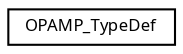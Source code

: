 digraph "Graphical Class Hierarchy"
{
  edge [fontname="Sans",fontsize="8",labelfontname="Sans",labelfontsize="8"];
  node [fontname="Sans",fontsize="8",shape=record];
  rankdir="LR";
  Node1 [label="OPAMP_TypeDef",height=0.2,width=0.4,color="black", fillcolor="white", style="filled",URL="$struct_o_p_a_m_p___type_def.html",tooltip="Operational Amplifier (OPAMP) "];
}
